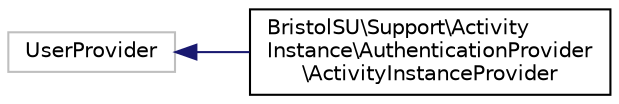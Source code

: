 digraph "Graphical Class Hierarchy"
{
  edge [fontname="Helvetica",fontsize="10",labelfontname="Helvetica",labelfontsize="10"];
  node [fontname="Helvetica",fontsize="10",shape=record];
  rankdir="LR";
  Node149 [label="UserProvider",height=0.2,width=0.4,color="grey75", fillcolor="white", style="filled"];
  Node149 -> Node0 [dir="back",color="midnightblue",fontsize="10",style="solid",fontname="Helvetica"];
  Node0 [label="BristolSU\\Support\\Activity\lInstance\\AuthenticationProvider\l\\ActivityInstanceProvider",height=0.2,width=0.4,color="black", fillcolor="white", style="filled",URL="$classBristolSU_1_1Support_1_1ActivityInstance_1_1AuthenticationProvider_1_1ActivityInstanceProvider.html"];
}
